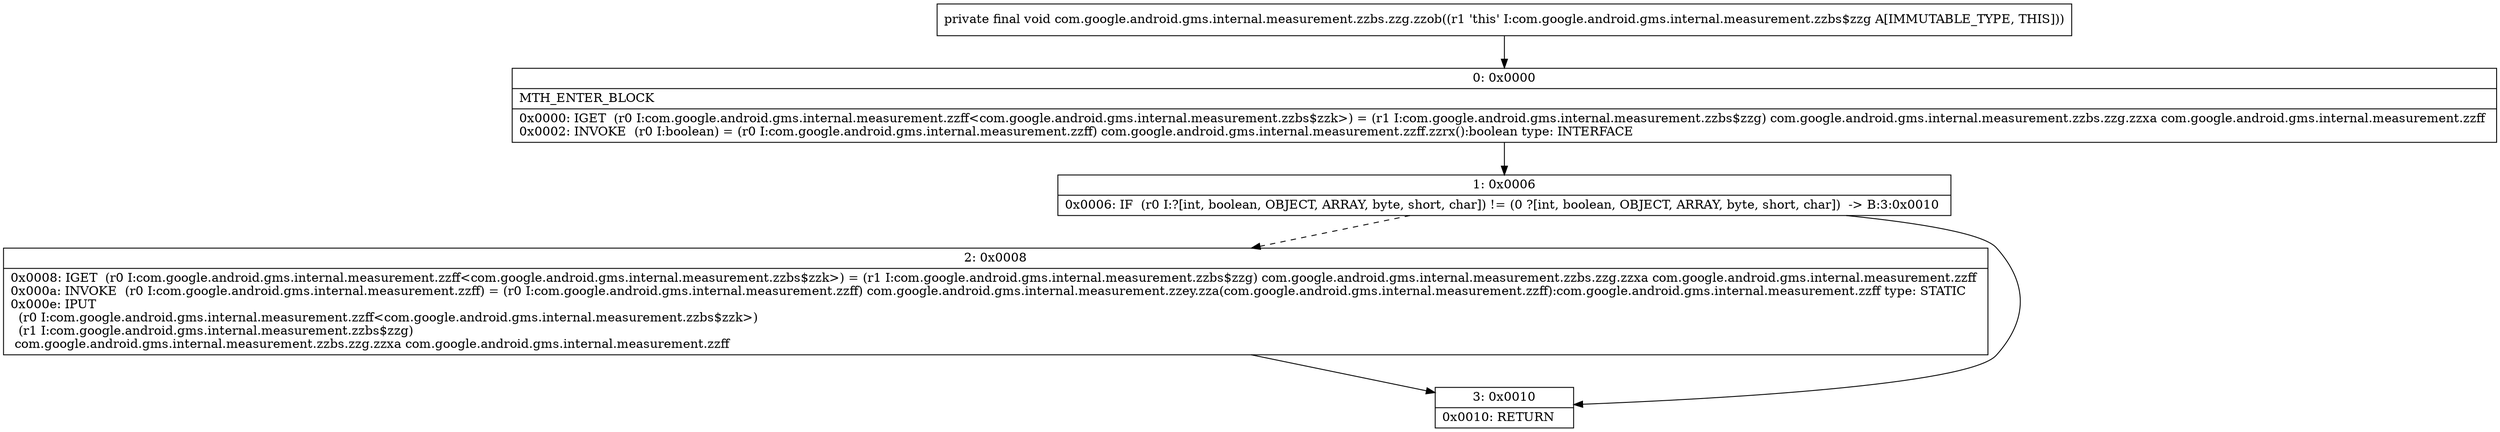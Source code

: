 digraph "CFG forcom.google.android.gms.internal.measurement.zzbs.zzg.zzob()V" {
Node_0 [shape=record,label="{0\:\ 0x0000|MTH_ENTER_BLOCK\l|0x0000: IGET  (r0 I:com.google.android.gms.internal.measurement.zzff\<com.google.android.gms.internal.measurement.zzbs$zzk\>) = (r1 I:com.google.android.gms.internal.measurement.zzbs$zzg) com.google.android.gms.internal.measurement.zzbs.zzg.zzxa com.google.android.gms.internal.measurement.zzff \l0x0002: INVOKE  (r0 I:boolean) = (r0 I:com.google.android.gms.internal.measurement.zzff) com.google.android.gms.internal.measurement.zzff.zzrx():boolean type: INTERFACE \l}"];
Node_1 [shape=record,label="{1\:\ 0x0006|0x0006: IF  (r0 I:?[int, boolean, OBJECT, ARRAY, byte, short, char]) != (0 ?[int, boolean, OBJECT, ARRAY, byte, short, char])  \-\> B:3:0x0010 \l}"];
Node_2 [shape=record,label="{2\:\ 0x0008|0x0008: IGET  (r0 I:com.google.android.gms.internal.measurement.zzff\<com.google.android.gms.internal.measurement.zzbs$zzk\>) = (r1 I:com.google.android.gms.internal.measurement.zzbs$zzg) com.google.android.gms.internal.measurement.zzbs.zzg.zzxa com.google.android.gms.internal.measurement.zzff \l0x000a: INVOKE  (r0 I:com.google.android.gms.internal.measurement.zzff) = (r0 I:com.google.android.gms.internal.measurement.zzff) com.google.android.gms.internal.measurement.zzey.zza(com.google.android.gms.internal.measurement.zzff):com.google.android.gms.internal.measurement.zzff type: STATIC \l0x000e: IPUT  \l  (r0 I:com.google.android.gms.internal.measurement.zzff\<com.google.android.gms.internal.measurement.zzbs$zzk\>)\l  (r1 I:com.google.android.gms.internal.measurement.zzbs$zzg)\l com.google.android.gms.internal.measurement.zzbs.zzg.zzxa com.google.android.gms.internal.measurement.zzff \l}"];
Node_3 [shape=record,label="{3\:\ 0x0010|0x0010: RETURN   \l}"];
MethodNode[shape=record,label="{private final void com.google.android.gms.internal.measurement.zzbs.zzg.zzob((r1 'this' I:com.google.android.gms.internal.measurement.zzbs$zzg A[IMMUTABLE_TYPE, THIS])) }"];
MethodNode -> Node_0;
Node_0 -> Node_1;
Node_1 -> Node_2[style=dashed];
Node_1 -> Node_3;
Node_2 -> Node_3;
}

